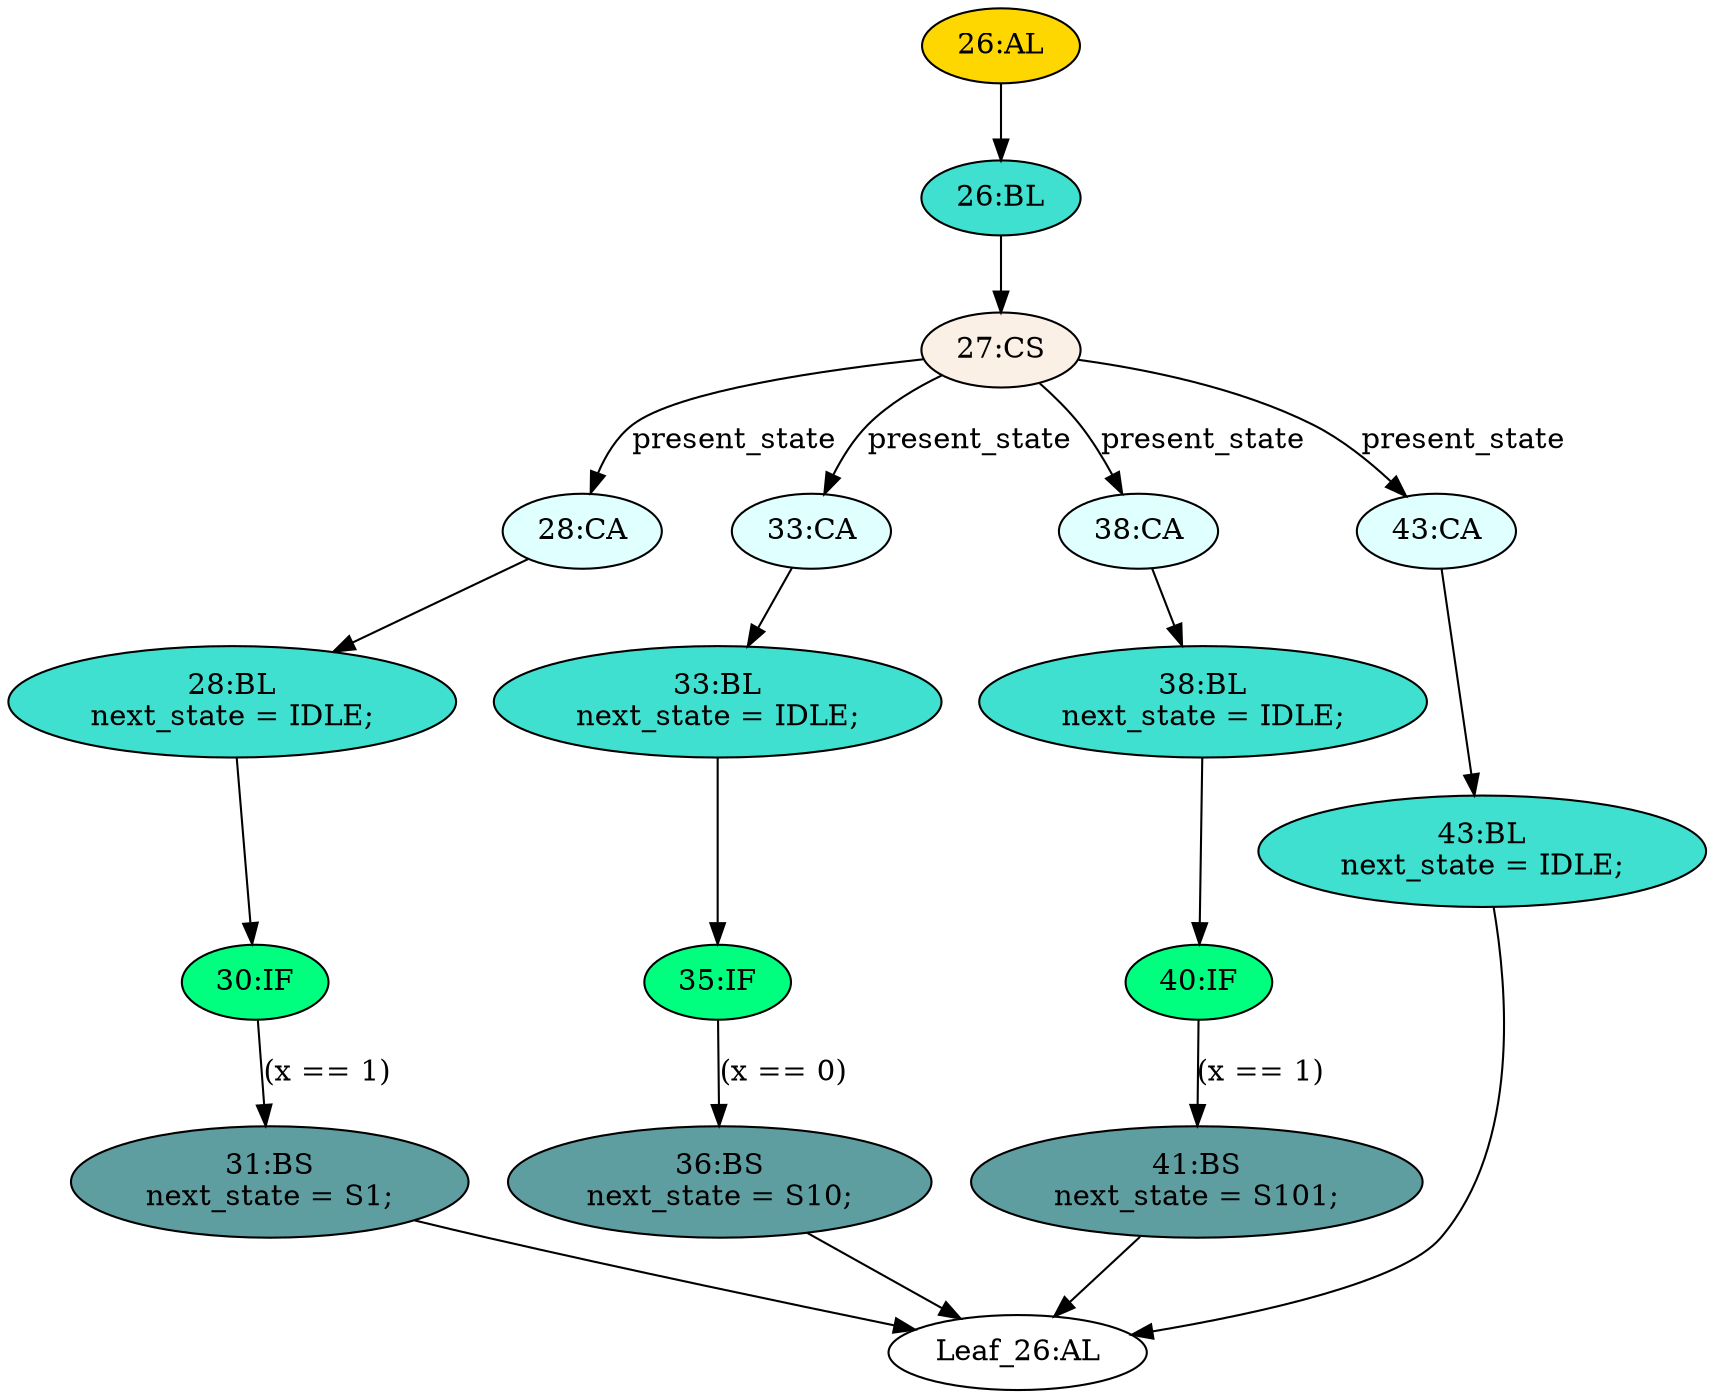 strict digraph "" {
	node [label="\N"];
	"33:BL"	[ast="<pyverilog.vparser.ast.Block object at 0x7fd1c47e8e10>",
		fillcolor=turquoise,
		label="33:BL
next_state = IDLE;",
		statements="[<pyverilog.vparser.ast.BlockingSubstitution object at 0x7fd1c47e8cd0>]",
		style=filled,
		typ=Block];
	"35:IF"	[ast="<pyverilog.vparser.ast.IfStatement object at 0x7fd1c47e8a90>",
		fillcolor=springgreen,
		label="35:IF",
		statements="[]",
		style=filled,
		typ=IfStatement];
	"33:BL" -> "35:IF"	[cond="[]",
		lineno=None];
	"26:AL"	[ast="<pyverilog.vparser.ast.Always object at 0x7fd1c47e8e90>",
		clk_sens=False,
		fillcolor=gold,
		label="26:AL",
		sens="[]",
		statements="[]",
		style=filled,
		typ=Always,
		use_var="['x', 'present_state']"];
	"26:BL"	[ast="<pyverilog.vparser.ast.Block object at 0x7fd1c47e8f50>",
		fillcolor=turquoise,
		label="26:BL",
		statements="[]",
		style=filled,
		typ=Block];
	"26:AL" -> "26:BL"	[cond="[]",
		lineno=None];
	"Leaf_26:AL"	[def_var="['next_state']",
		label="Leaf_26:AL"];
	"28:CA"	[ast="<pyverilog.vparser.ast.Case object at 0x7fd1c47cc090>",
		fillcolor=lightcyan,
		label="28:CA",
		statements="[]",
		style=filled,
		typ=Case];
	"28:BL"	[ast="<pyverilog.vparser.ast.Block object at 0x7fd1c47cc110>",
		fillcolor=turquoise,
		label="28:BL
next_state = IDLE;",
		statements="[<pyverilog.vparser.ast.BlockingSubstitution object at 0x7fd1c47cc150>]",
		style=filled,
		typ=Block];
	"28:CA" -> "28:BL"	[cond="[]",
		lineno=None];
	"33:CA"	[ast="<pyverilog.vparser.ast.Case object at 0x7fd1c47cc290>",
		fillcolor=lightcyan,
		label="33:CA",
		statements="[]",
		style=filled,
		typ=Case];
	"33:CA" -> "33:BL"	[cond="[]",
		lineno=None];
	"40:IF"	[ast="<pyverilog.vparser.ast.IfStatement object at 0x7fd1c47cc510>",
		fillcolor=springgreen,
		label="40:IF",
		statements="[]",
		style=filled,
		typ=IfStatement];
	"41:BS"	[ast="<pyverilog.vparser.ast.BlockingSubstitution object at 0x7fd1c47cc550>",
		fillcolor=cadetblue,
		label="41:BS
next_state = S101;",
		statements="[<pyverilog.vparser.ast.BlockingSubstitution object at 0x7fd1c47cc550>]",
		style=filled,
		typ=BlockingSubstitution];
	"40:IF" -> "41:BS"	[cond="['x']",
		label="(x == 1)",
		lineno=40];
	"38:CA"	[ast="<pyverilog.vparser.ast.Case object at 0x7fd1c47cc310>",
		fillcolor=lightcyan,
		label="38:CA",
		statements="[]",
		style=filled,
		typ=Case];
	"38:BL"	[ast="<pyverilog.vparser.ast.Block object at 0x7fd1c47cc390>",
		fillcolor=turquoise,
		label="38:BL
next_state = IDLE;",
		statements="[<pyverilog.vparser.ast.BlockingSubstitution object at 0x7fd1c47cc3d0>]",
		style=filled,
		typ=Block];
	"38:CA" -> "38:BL"	[cond="[]",
		lineno=None];
	"27:CS"	[ast="<pyverilog.vparser.ast.CaseStatement object at 0x7fd1c47e8f90>",
		fillcolor=linen,
		label="27:CS",
		statements="[]",
		style=filled,
		typ=CaseStatement];
	"26:BL" -> "27:CS"	[cond="[]",
		lineno=None];
	"27:CS" -> "28:CA"	[cond="['present_state']",
		label=present_state,
		lineno=27];
	"27:CS" -> "33:CA"	[cond="['present_state']",
		label=present_state,
		lineno=27];
	"27:CS" -> "38:CA"	[cond="['present_state']",
		label=present_state,
		lineno=27];
	"43:CA"	[ast="<pyverilog.vparser.ast.Case object at 0x7fd1c47cc750>",
		fillcolor=lightcyan,
		label="43:CA",
		statements="[]",
		style=filled,
		typ=Case];
	"27:CS" -> "43:CA"	[cond="['present_state']",
		label=present_state,
		lineno=27];
	"30:IF"	[ast="<pyverilog.vparser.ast.IfStatement object at 0x7fd1c47e8490>",
		fillcolor=springgreen,
		label="30:IF",
		statements="[]",
		style=filled,
		typ=IfStatement];
	"31:BS"	[ast="<pyverilog.vparser.ast.BlockingSubstitution object at 0x7fd1c47e8850>",
		fillcolor=cadetblue,
		label="31:BS
next_state = S1;",
		statements="[<pyverilog.vparser.ast.BlockingSubstitution object at 0x7fd1c47e8850>]",
		style=filled,
		typ=BlockingSubstitution];
	"30:IF" -> "31:BS"	[cond="['x']",
		label="(x == 1)",
		lineno=30];
	"38:BL" -> "40:IF"	[cond="[]",
		lineno=None];
	"36:BS"	[ast="<pyverilog.vparser.ast.BlockingSubstitution object at 0x7fd1c47e8ad0>",
		fillcolor=cadetblue,
		label="36:BS
next_state = S10;",
		statements="[<pyverilog.vparser.ast.BlockingSubstitution object at 0x7fd1c47e8ad0>]",
		style=filled,
		typ=BlockingSubstitution];
	"36:BS" -> "Leaf_26:AL"	[cond="[]",
		lineno=None];
	"43:BL"	[ast="<pyverilog.vparser.ast.Block object at 0x7fd1c47cc7d0>",
		fillcolor=turquoise,
		label="43:BL
next_state = IDLE;",
		statements="[<pyverilog.vparser.ast.BlockingSubstitution object at 0x7fd1c47cc810>]",
		style=filled,
		typ=Block];
	"43:CA" -> "43:BL"	[cond="[]",
		lineno=None];
	"41:BS" -> "Leaf_26:AL"	[cond="[]",
		lineno=None];
	"31:BS" -> "Leaf_26:AL"	[cond="[]",
		lineno=None];
	"43:BL" -> "Leaf_26:AL"	[cond="[]",
		lineno=None];
	"35:IF" -> "36:BS"	[cond="['x']",
		label="(x == 0)",
		lineno=35];
	"28:BL" -> "30:IF"	[cond="[]",
		lineno=None];
}

